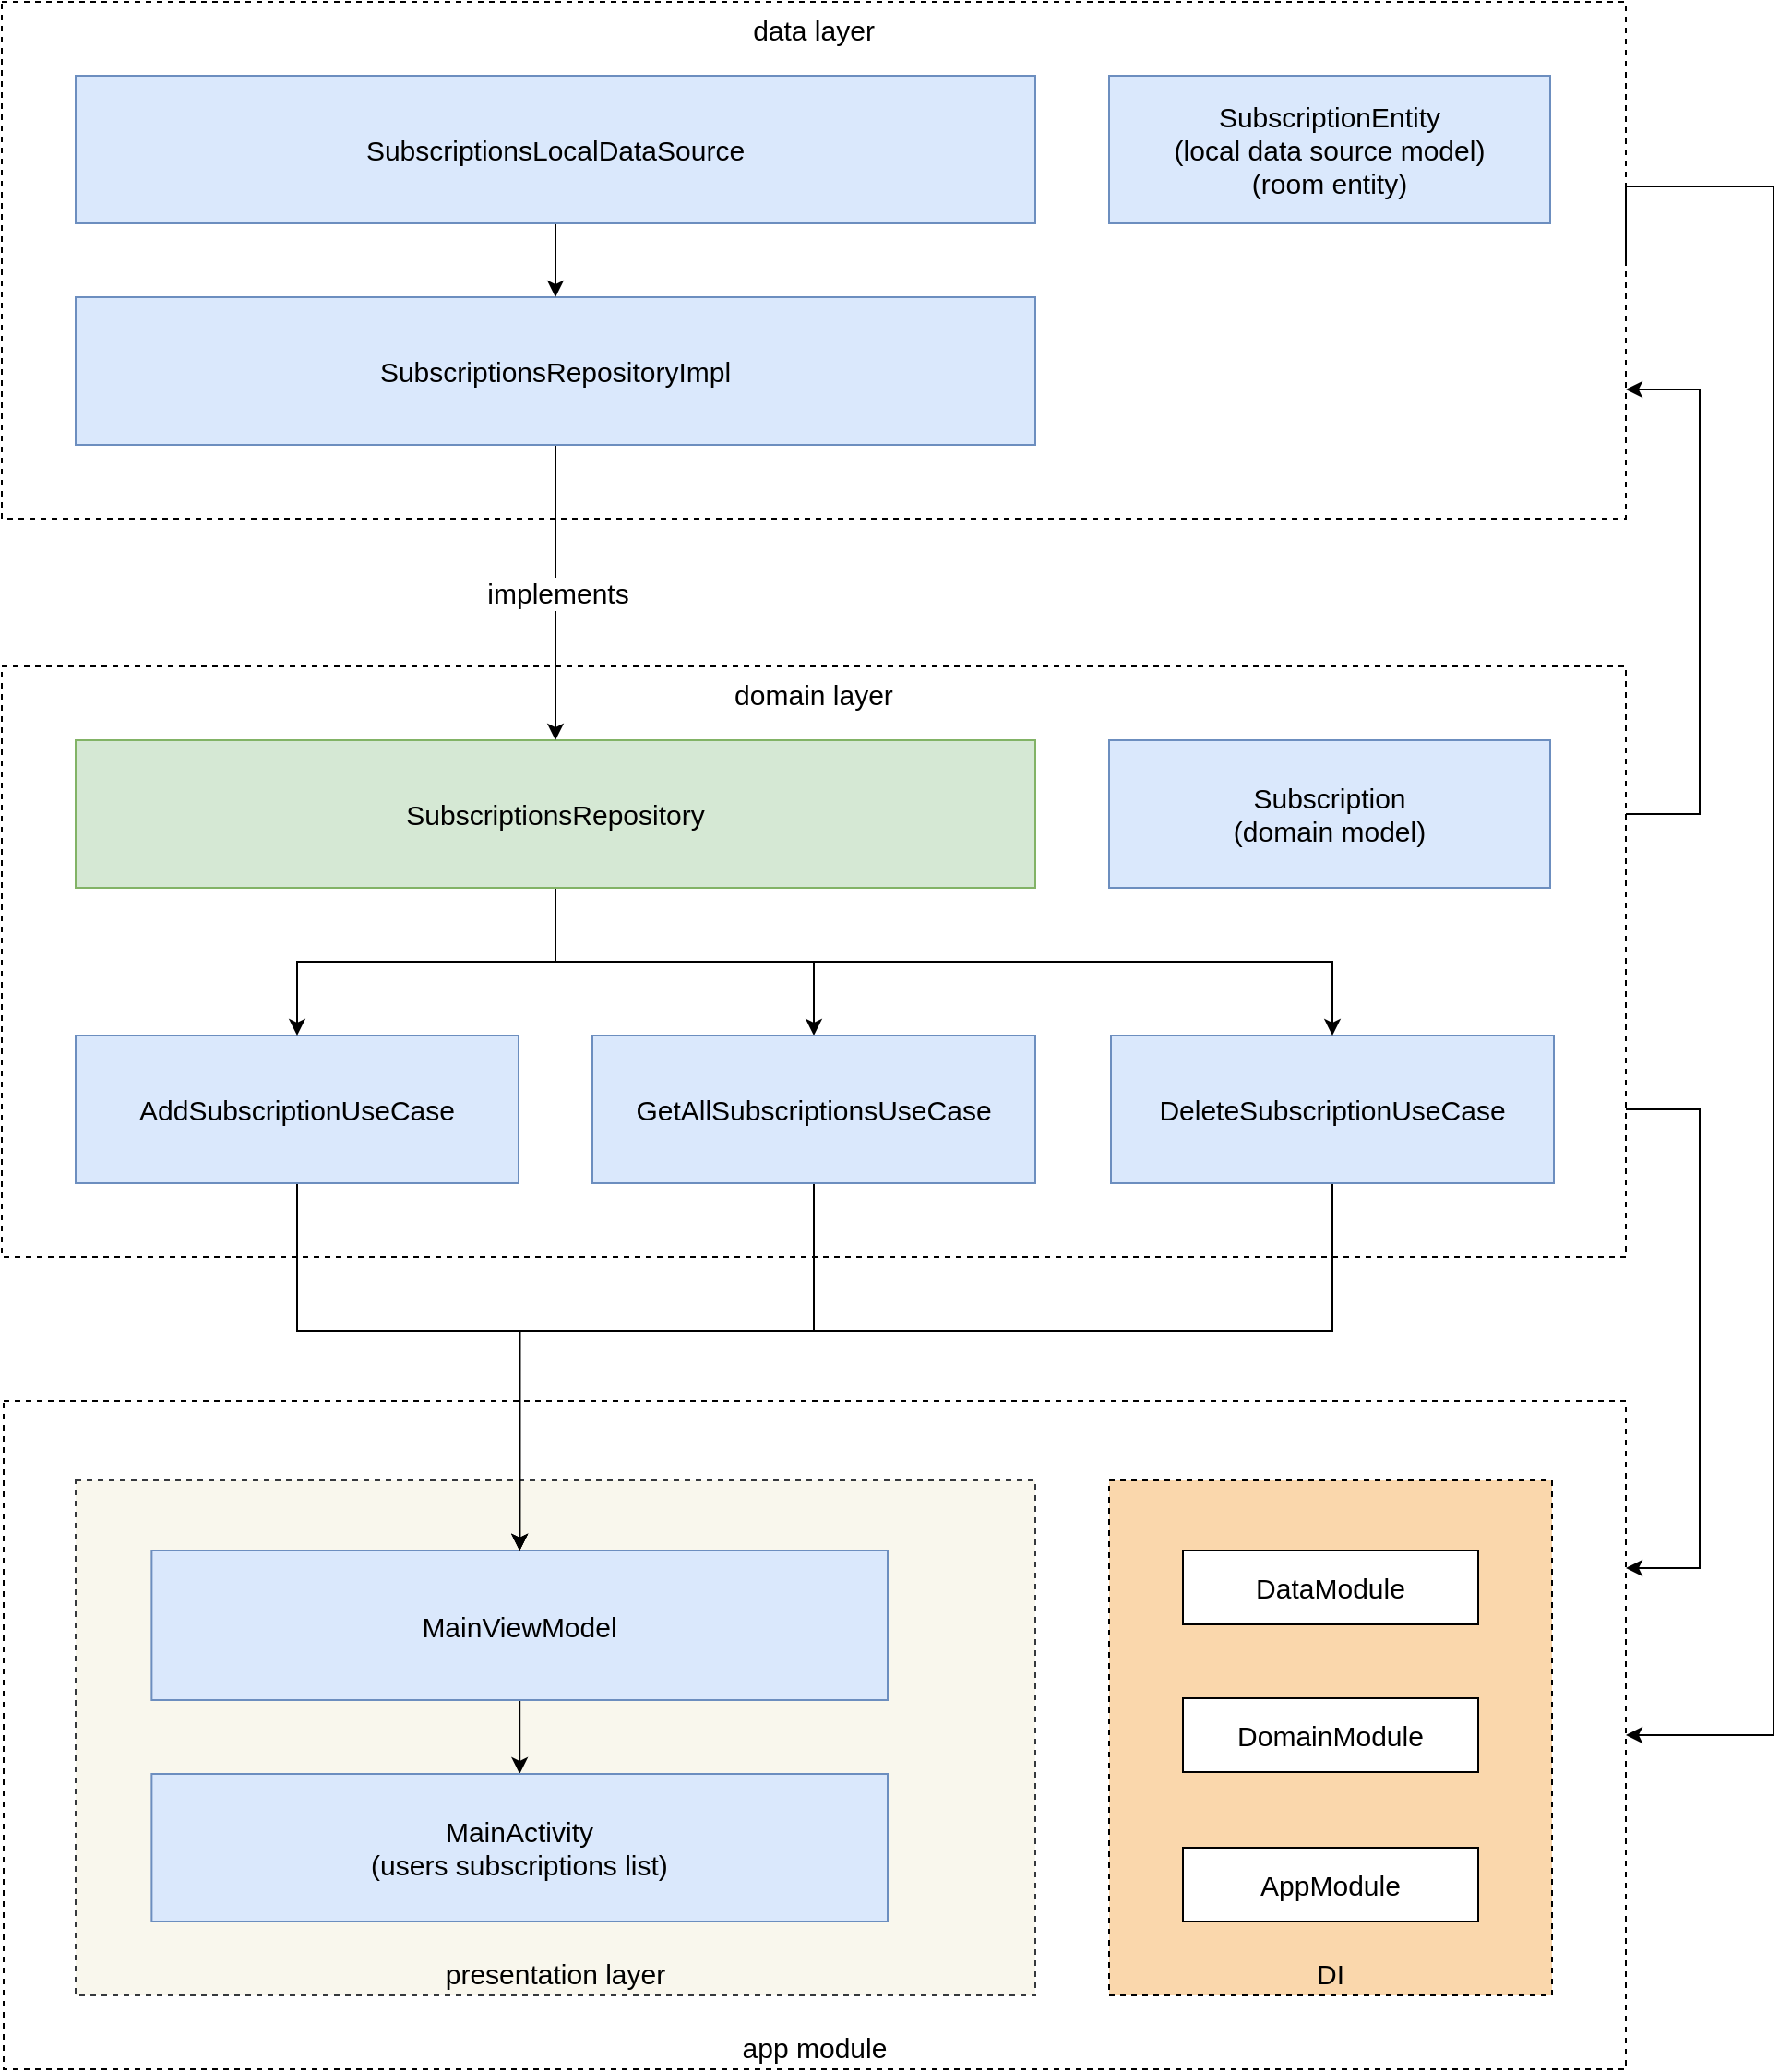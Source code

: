 <mxfile version="20.2.3" type="device"><diagram id="DjbOLP9FBli-HImQmUfo" name="Page-1"><mxGraphModel dx="2112" dy="725" grid="1" gridSize="10" guides="1" tooltips="1" connect="1" arrows="1" fold="1" page="1" pageScale="1" pageWidth="583" pageHeight="827" math="0" shadow="0"><root><mxCell id="0"/><mxCell id="1" parent="0"/><mxCell id="-9umfXpzjy3rjKLvMe7--1" value="app module" style="rounded=0;whiteSpace=wrap;html=1;verticalAlign=bottom;fontSize=15;dashed=1;" parent="1" vertex="1"><mxGeometry x="-1079" y="1118" width="879" height="362" as="geometry"/></mxCell><mxCell id="-9umfXpzjy3rjKLvMe7--2" value="&lt;font size=&quot;1&quot; style=&quot;&quot;&gt;&lt;span style=&quot;font-size: 15px;&quot;&gt;presentation layer&lt;/span&gt;&lt;/font&gt;" style="rounded=0;whiteSpace=wrap;html=1;align=center;verticalAlign=bottom;fillColor=#f9f7ed;strokeColor=#36393d;dashed=1;" parent="1" vertex="1"><mxGeometry x="-1040" y="1161" width="520" height="279" as="geometry"/></mxCell><mxCell id="-9umfXpzjy3rjKLvMe7--3" style="edgeStyle=orthogonalEdgeStyle;rounded=0;orthogonalLoop=1;jettySize=auto;html=1;exitX=1;exitY=0.5;exitDx=0;exitDy=0;entryX=1;entryY=0.5;entryDx=0;entryDy=0;fontSize=15;" parent="1" source="-9umfXpzjy3rjKLvMe7--4" target="-9umfXpzjy3rjKLvMe7--1" edge="1"><mxGeometry relative="1" as="geometry"><Array as="points"><mxPoint x="-120" y="460"/><mxPoint x="-120" y="1299"/></Array></mxGeometry></mxCell><mxCell id="-9umfXpzjy3rjKLvMe7--4" value="data layer" style="rounded=0;whiteSpace=wrap;html=1;verticalAlign=top;fontSize=15;dashed=1;fillColor=none;" parent="1" vertex="1"><mxGeometry x="-1080" y="360" width="880" height="280" as="geometry"/></mxCell><mxCell id="-9umfXpzjy3rjKLvMe7--5" style="edgeStyle=orthogonalEdgeStyle;rounded=0;orthogonalLoop=1;jettySize=auto;html=1;fontSize=15;entryX=1;entryY=0.25;entryDx=0;entryDy=0;exitX=1;exitY=0.75;exitDx=0;exitDy=0;" parent="1" source="-9umfXpzjy3rjKLvMe7--7" target="-9umfXpzjy3rjKLvMe7--1" edge="1"><mxGeometry relative="1" as="geometry"><mxPoint x="-190" y="1000" as="sourcePoint"/><Array as="points"><mxPoint x="-160" y="960"/><mxPoint x="-160" y="1209"/></Array><mxPoint x="-170" y="1200" as="targetPoint"/></mxGeometry></mxCell><mxCell id="-9umfXpzjy3rjKLvMe7--6" style="edgeStyle=orthogonalEdgeStyle;rounded=0;orthogonalLoop=1;jettySize=auto;html=1;entryX=1;entryY=0.75;entryDx=0;entryDy=0;fontSize=15;exitX=1;exitY=0.25;exitDx=0;exitDy=0;" parent="1" source="-9umfXpzjy3rjKLvMe7--7" target="-9umfXpzjy3rjKLvMe7--4" edge="1"><mxGeometry relative="1" as="geometry"><Array as="points"><mxPoint x="-160" y="800"/><mxPoint x="-160" y="570"/></Array><mxPoint x="-180" y="780" as="sourcePoint"/></mxGeometry></mxCell><mxCell id="-9umfXpzjy3rjKLvMe7--7" value="domain layer" style="rounded=0;whiteSpace=wrap;html=1;verticalAlign=top;fontSize=15;dashed=1;" parent="1" vertex="1"><mxGeometry x="-1080" y="720" width="880" height="320" as="geometry"/></mxCell><mxCell id="-9umfXpzjy3rjKLvMe7--8" style="edgeStyle=orthogonalEdgeStyle;rounded=0;orthogonalLoop=1;jettySize=auto;html=1;exitX=0.5;exitY=1;exitDx=0;exitDy=0;" parent="1" source="-9umfXpzjy3rjKLvMe7--9" target="-9umfXpzjy3rjKLvMe7--27" edge="1"><mxGeometry relative="1" as="geometry"/></mxCell><mxCell id="-9umfXpzjy3rjKLvMe7--9" value="MainViewModel" style="rounded=0;whiteSpace=wrap;html=1;fontSize=15;fillColor=#dae8fc;strokeColor=#6c8ebf;" parent="1" vertex="1"><mxGeometry x="-998.82" y="1199" width="398.82" height="81" as="geometry"/></mxCell><mxCell id="-9umfXpzjy3rjKLvMe7--10" value="Subscription&lt;br style=&quot;font-size: 15px;&quot;&gt;(domain model)" style="rounded=0;whiteSpace=wrap;html=1;fontSize=15;fillColor=#dae8fc;strokeColor=#6c8ebf;glass=0;" parent="1" vertex="1"><mxGeometry x="-480" y="760" width="239" height="80" as="geometry"/></mxCell><mxCell id="-9umfXpzjy3rjKLvMe7--11" style="edgeStyle=orthogonalEdgeStyle;rounded=0;orthogonalLoop=1;jettySize=auto;html=1;exitX=0.5;exitY=1;exitDx=0;exitDy=0;entryX=0.5;entryY=0;entryDx=0;entryDy=0;fontSize=15;" parent="1" source="-9umfXpzjy3rjKLvMe7--12" target="-9umfXpzjy3rjKLvMe7--9" edge="1"><mxGeometry relative="1" as="geometry"><Array as="points"><mxPoint x="-920" y="1080"/><mxPoint x="-799" y="1080"/></Array></mxGeometry></mxCell><mxCell id="-9umfXpzjy3rjKLvMe7--12" value="AddSubscriptionUseCase" style="rounded=0;whiteSpace=wrap;html=1;fontSize=15;fillColor=#dae8fc;strokeColor=#6c8ebf;" parent="1" vertex="1"><mxGeometry x="-1040" y="920" width="240" height="80" as="geometry"/></mxCell><mxCell id="-9umfXpzjy3rjKLvMe7--13" style="edgeStyle=orthogonalEdgeStyle;rounded=0;orthogonalLoop=1;jettySize=auto;html=1;exitX=0.5;exitY=1;exitDx=0;exitDy=0;entryX=0.5;entryY=0;entryDx=0;entryDy=0;fontSize=15;" parent="1" source="-9umfXpzjy3rjKLvMe7--14" target="-9umfXpzjy3rjKLvMe7--9" edge="1"><mxGeometry relative="1" as="geometry"><Array as="points"><mxPoint x="-359" y="1080"/><mxPoint x="-799" y="1080"/></Array></mxGeometry></mxCell><mxCell id="-9umfXpzjy3rjKLvMe7--14" value="DeleteSubscriptionUseCase" style="rounded=0;whiteSpace=wrap;html=1;fontSize=15;fillColor=#dae8fc;strokeColor=#6c8ebf;" parent="1" vertex="1"><mxGeometry x="-479" y="920" width="240" height="80" as="geometry"/></mxCell><mxCell id="-9umfXpzjy3rjKLvMe7--16" style="edgeStyle=orthogonalEdgeStyle;rounded=0;orthogonalLoop=1;jettySize=auto;html=1;exitX=0.5;exitY=1;exitDx=0;exitDy=0;entryX=0.5;entryY=0;entryDx=0;entryDy=0;fontSize=15;" parent="1" source="-9umfXpzjy3rjKLvMe7--17" target="-9umfXpzjy3rjKLvMe7--14" edge="1"><mxGeometry relative="1" as="geometry"><Array as="points"><mxPoint x="-780" y="880"/><mxPoint x="-359" y="880"/></Array></mxGeometry></mxCell><mxCell id="Qttz3wPqmrpunapVI-bV-4" style="edgeStyle=orthogonalEdgeStyle;rounded=0;orthogonalLoop=1;jettySize=auto;html=1;entryX=0.5;entryY=0;entryDx=0;entryDy=0;exitX=0.5;exitY=1;exitDx=0;exitDy=0;" edge="1" parent="1" source="-9umfXpzjy3rjKLvMe7--17" target="Qttz3wPqmrpunapVI-bV-2"><mxGeometry relative="1" as="geometry"><mxPoint x="-1144" y="876" as="sourcePoint"/><Array as="points"><mxPoint x="-780" y="880"/><mxPoint x="-640" y="880"/></Array></mxGeometry></mxCell><mxCell id="Qttz3wPqmrpunapVI-bV-7" style="edgeStyle=orthogonalEdgeStyle;rounded=0;orthogonalLoop=1;jettySize=auto;html=1;entryX=0.5;entryY=0;entryDx=0;entryDy=0;fontSize=15;" edge="1" parent="1" source="-9umfXpzjy3rjKLvMe7--17" target="-9umfXpzjy3rjKLvMe7--12"><mxGeometry relative="1" as="geometry"/></mxCell><mxCell id="-9umfXpzjy3rjKLvMe7--17" value="SubscriptionsRepository" style="rounded=0;whiteSpace=wrap;html=1;fillColor=#d5e8d4;strokeColor=#82b366;fontSize=15;glass=0;" parent="1" vertex="1"><mxGeometry x="-1040" y="760" width="520" height="80" as="geometry"/></mxCell><mxCell id="Qttz3wPqmrpunapVI-bV-1" style="edgeStyle=orthogonalEdgeStyle;rounded=0;orthogonalLoop=1;jettySize=auto;html=1;entryX=0.5;entryY=0;entryDx=0;entryDy=0;" edge="1" parent="1" source="-9umfXpzjy3rjKLvMe7--19" target="-9umfXpzjy3rjKLvMe7--17"><mxGeometry relative="1" as="geometry"/></mxCell><mxCell id="Qttz3wPqmrpunapVI-bV-8" value="implements" style="edgeLabel;html=1;align=center;verticalAlign=middle;resizable=0;points=[];fontSize=15;" vertex="1" connectable="0" parent="Qttz3wPqmrpunapVI-bV-1"><mxGeometry x="-0.064" y="2" relative="1" as="geometry"><mxPoint x="-1" y="5" as="offset"/></mxGeometry></mxCell><mxCell id="-9umfXpzjy3rjKLvMe7--19" value="&lt;font style=&quot;font-size: 15px;&quot;&gt;SubscriptionsRepositoryImpl&lt;/font&gt;" style="rounded=0;whiteSpace=wrap;html=1;fillColor=#dae8fc;strokeColor=#6c8ebf;" parent="1" vertex="1"><mxGeometry x="-1040" y="520" width="520" height="80" as="geometry"/></mxCell><mxCell id="Qttz3wPqmrpunapVI-bV-9" style="edgeStyle=orthogonalEdgeStyle;orthogonalLoop=1;jettySize=auto;html=1;entryX=0.5;entryY=0;entryDx=0;entryDy=0;fontSize=15;endArrow=classic;rounded=0;endFill=1;exitX=0.5;exitY=1;exitDx=0;exitDy=0;" edge="1" parent="1" source="-9umfXpzjy3rjKLvMe7--25" target="-9umfXpzjy3rjKLvMe7--19"><mxGeometry relative="1" as="geometry"><mxPoint x="-779.368" y="440" as="sourcePoint"/></mxGeometry></mxCell><mxCell id="-9umfXpzjy3rjKLvMe7--25" value="&lt;font style=&quot;font-size: 15px;&quot;&gt;SubscriptionsLocalDataSource&lt;br&gt;&lt;/font&gt;" style="rounded=0;whiteSpace=wrap;html=1;fillColor=#dae8fc;strokeColor=#6c8ebf;" parent="1" vertex="1"><mxGeometry x="-1040" y="400" width="520" height="80" as="geometry"/></mxCell><mxCell id="-9umfXpzjy3rjKLvMe7--27" value="MainActivity&lt;br&gt;(users subscriptions list)" style="rounded=0;whiteSpace=wrap;html=1;fontSize=15;fillColor=#dae8fc;strokeColor=#6c8ebf;" parent="1" vertex="1"><mxGeometry x="-998.82" y="1320" width="398.82" height="80" as="geometry"/></mxCell><mxCell id="-9umfXpzjy3rjKLvMe7--28" value="&lt;font style=&quot;font-size: 15px;&quot;&gt;DI&lt;/font&gt;" style="rounded=0;whiteSpace=wrap;html=1;align=center;verticalAlign=bottom;fillColor=#fad7ac;strokeColor=#000000;dashed=1;" parent="1" vertex="1"><mxGeometry x="-480" y="1161" width="240" height="279" as="geometry"/></mxCell><mxCell id="-9umfXpzjy3rjKLvMe7--29" value="&lt;font style=&quot;font-size: 15px;&quot;&gt;AppModule&lt;/font&gt;" style="rounded=0;whiteSpace=wrap;html=1;" parent="1" vertex="1"><mxGeometry x="-440" y="1360" width="160" height="40" as="geometry"/></mxCell><mxCell id="-9umfXpzjy3rjKLvMe7--30" value="&lt;font style=&quot;font-size: 15px;&quot;&gt;DomainModule&lt;/font&gt;" style="rounded=0;whiteSpace=wrap;html=1;" parent="1" vertex="1"><mxGeometry x="-440" y="1279" width="160" height="40" as="geometry"/></mxCell><mxCell id="-9umfXpzjy3rjKLvMe7--31" value="&lt;font style=&quot;font-size: 15px;&quot;&gt;DataModule&lt;/font&gt;" style="rounded=0;whiteSpace=wrap;html=1;" parent="1" vertex="1"><mxGeometry x="-440" y="1199" width="160" height="40" as="geometry"/></mxCell><mxCell id="Qttz3wPqmrpunapVI-bV-3" style="edgeStyle=orthogonalEdgeStyle;rounded=0;orthogonalLoop=1;jettySize=auto;html=1;exitX=0.5;exitY=1;exitDx=0;exitDy=0;entryX=0.5;entryY=0;entryDx=0;entryDy=0;" edge="1" parent="1" source="Qttz3wPqmrpunapVI-bV-2" target="-9umfXpzjy3rjKLvMe7--9"><mxGeometry relative="1" as="geometry"><mxPoint x="-800" y="1100" as="targetPoint"/><Array as="points"><mxPoint x="-640" y="1080"/><mxPoint x="-799" y="1080"/></Array></mxGeometry></mxCell><mxCell id="Qttz3wPqmrpunapVI-bV-2" value="GetAllSubscriptionsUseCase" style="rounded=0;whiteSpace=wrap;html=1;fontSize=15;fillColor=#dae8fc;strokeColor=#6c8ebf;" vertex="1" parent="1"><mxGeometry x="-760" y="920" width="240" height="80" as="geometry"/></mxCell><mxCell id="Qttz3wPqmrpunapVI-bV-16" value="SubscriptionEntity&lt;br style=&quot;font-size: 15px;&quot;&gt;(local data source model)&lt;br&gt;(room entity)" style="rounded=0;whiteSpace=wrap;html=1;fontSize=15;fillColor=#dae8fc;strokeColor=#6c8ebf;glass=0;" vertex="1" parent="1"><mxGeometry x="-480" y="400" width="239" height="80" as="geometry"/></mxCell></root></mxGraphModel></diagram></mxfile>